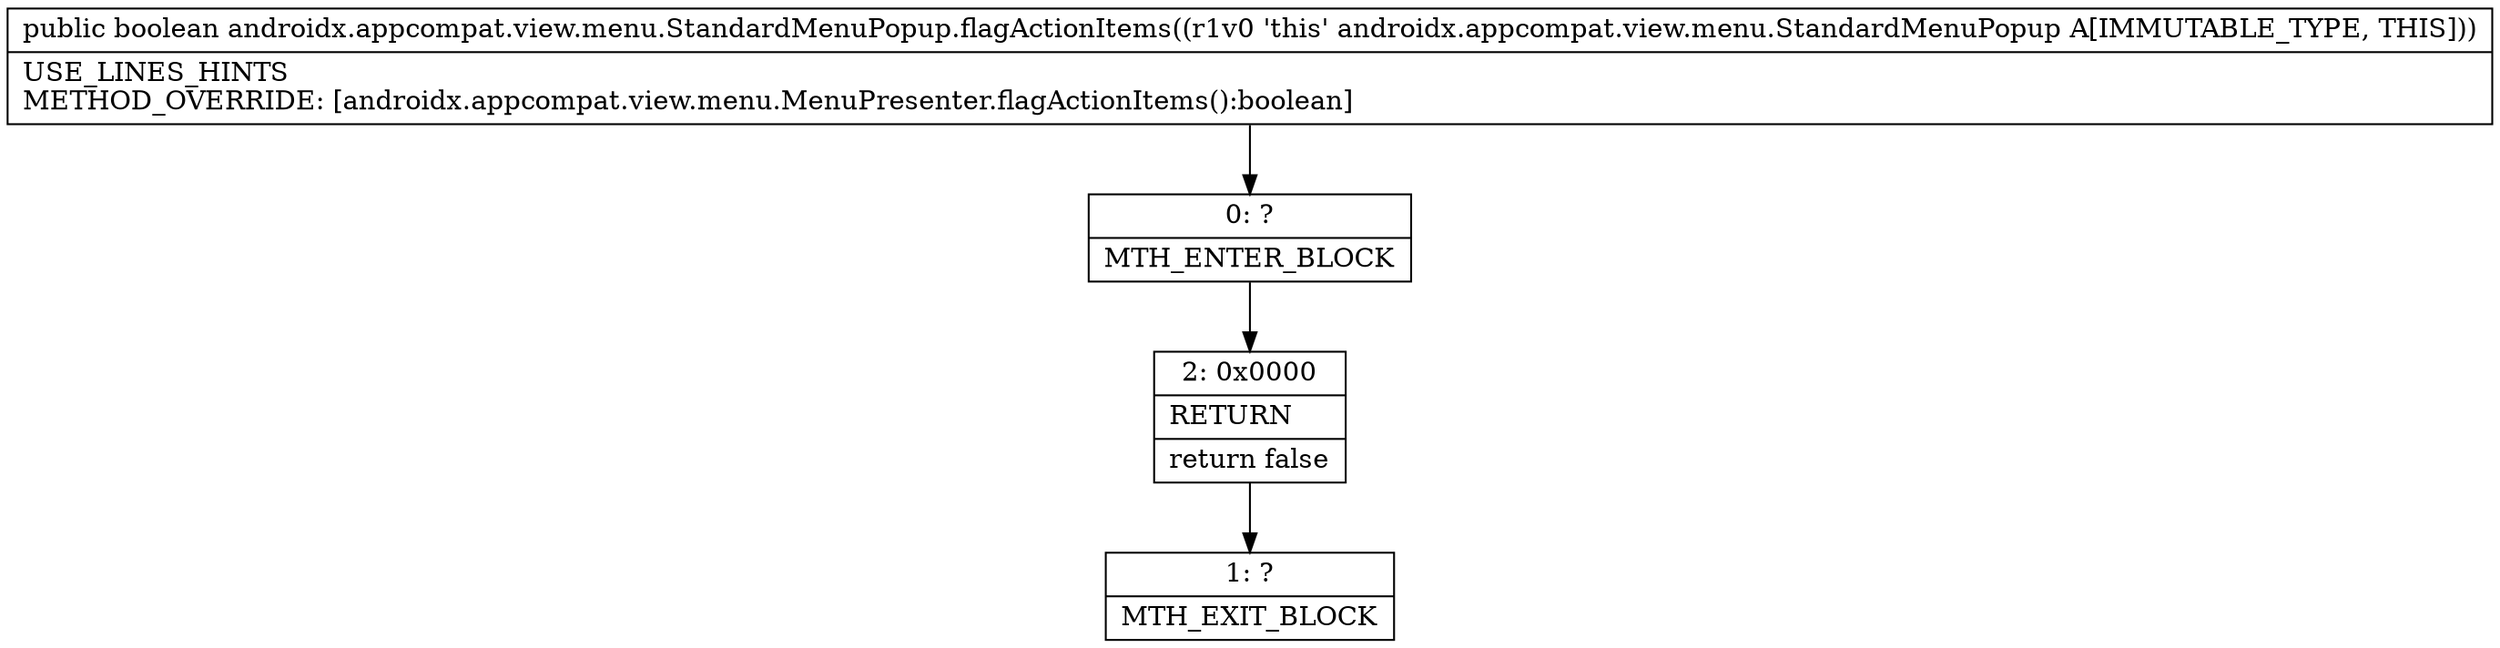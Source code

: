digraph "CFG forandroidx.appcompat.view.menu.StandardMenuPopup.flagActionItems()Z" {
Node_0 [shape=record,label="{0\:\ ?|MTH_ENTER_BLOCK\l}"];
Node_2 [shape=record,label="{2\:\ 0x0000|RETURN\l|return false\l}"];
Node_1 [shape=record,label="{1\:\ ?|MTH_EXIT_BLOCK\l}"];
MethodNode[shape=record,label="{public boolean androidx.appcompat.view.menu.StandardMenuPopup.flagActionItems((r1v0 'this' androidx.appcompat.view.menu.StandardMenuPopup A[IMMUTABLE_TYPE, THIS]))  | USE_LINES_HINTS\lMETHOD_OVERRIDE: [androidx.appcompat.view.menu.MenuPresenter.flagActionItems():boolean]\l}"];
MethodNode -> Node_0;Node_0 -> Node_2;
Node_2 -> Node_1;
}

